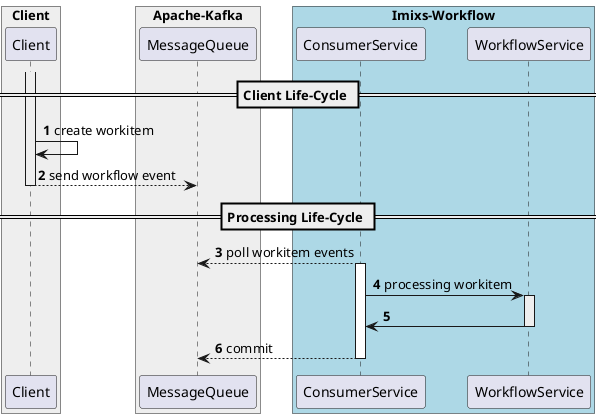 @startuml
autonumber


box "Client" #EEEEEE
participant Client
end box


box "Imixs-Workflow" #LightBlue
participant ConsumerService
participant WorkflowService
end box

box "Apache-Kafka" #EEEEEE
participant MessageQueue
end box


box "Imixs-Workflow" #LightBlue
participant ConsumerService
participant WorkflowService
end box

== Client Life-Cycle ==

activate Client #EEEEEE

Client -> Client : create workitem




Client --> MessageQueue : send workflow event
deactivate Client #EEEEEE

== Processing Life-Cycle ==
ConsumerService --> MessageQueue: poll workitem events
activate ConsumerService

ConsumerService -> WorkflowService : processing workitem

activate WorkflowService #EEEEEE


WorkflowService -> ConsumerService: 


deactivate WorkflowService

ConsumerService --> MessageQueue: commit

deactivate ConsumerService 

@enduml

